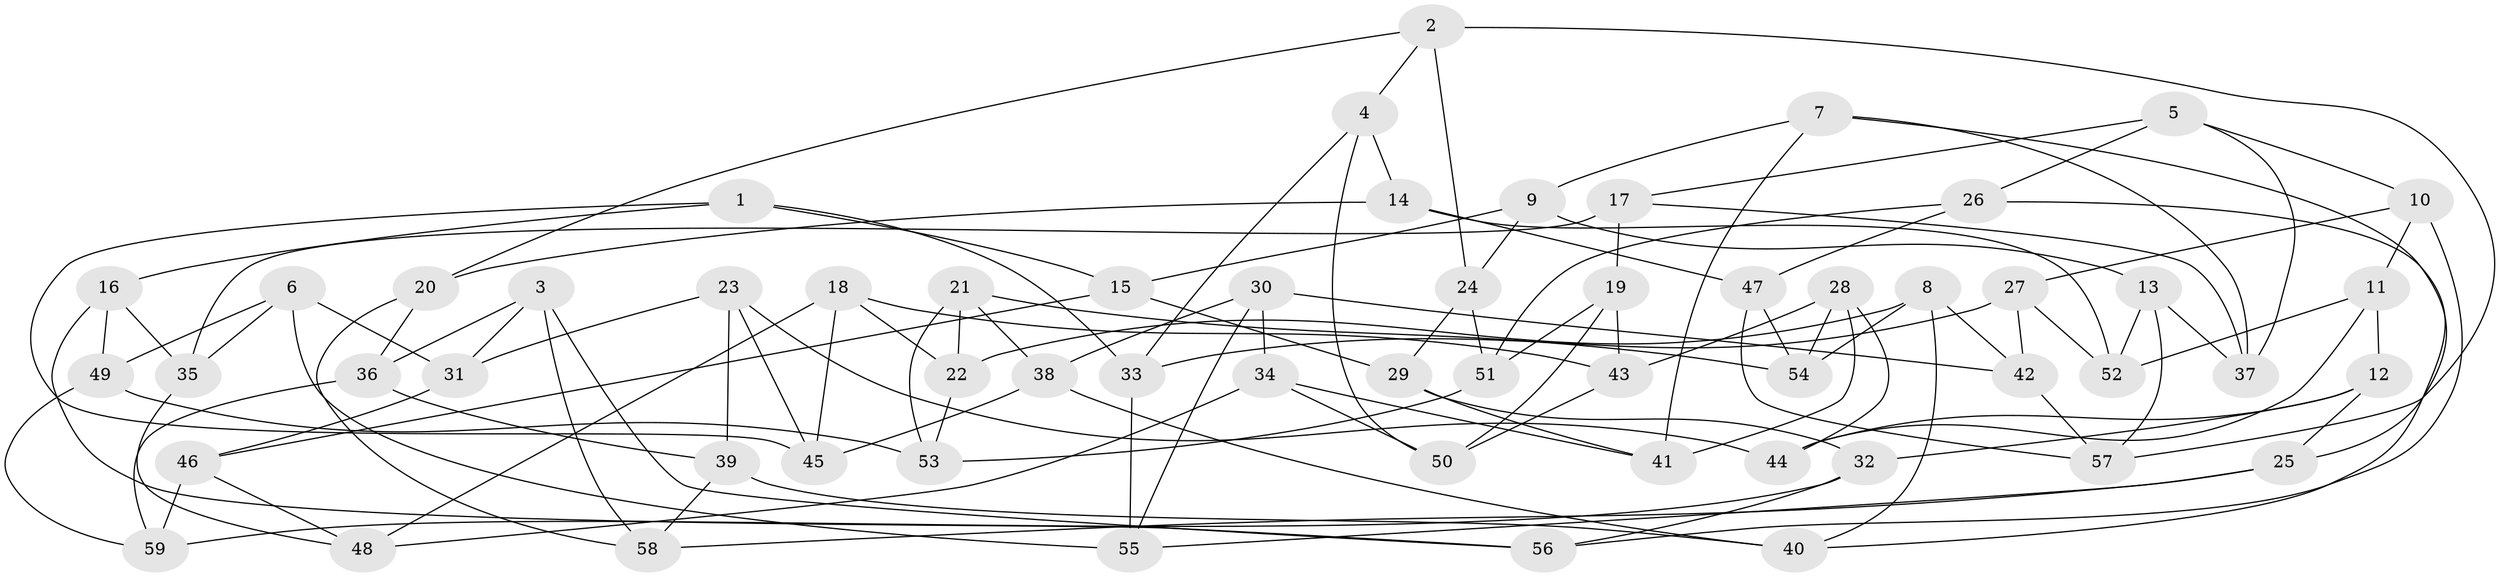 // Generated by graph-tools (version 1.1) at 2025/26/03/09/25 03:26:54]
// undirected, 59 vertices, 118 edges
graph export_dot {
graph [start="1"]
  node [color=gray90,style=filled];
  1;
  2;
  3;
  4;
  5;
  6;
  7;
  8;
  9;
  10;
  11;
  12;
  13;
  14;
  15;
  16;
  17;
  18;
  19;
  20;
  21;
  22;
  23;
  24;
  25;
  26;
  27;
  28;
  29;
  30;
  31;
  32;
  33;
  34;
  35;
  36;
  37;
  38;
  39;
  40;
  41;
  42;
  43;
  44;
  45;
  46;
  47;
  48;
  49;
  50;
  51;
  52;
  53;
  54;
  55;
  56;
  57;
  58;
  59;
  1 -- 16;
  1 -- 15;
  1 -- 45;
  1 -- 33;
  2 -- 24;
  2 -- 57;
  2 -- 20;
  2 -- 4;
  3 -- 58;
  3 -- 36;
  3 -- 31;
  3 -- 56;
  4 -- 33;
  4 -- 50;
  4 -- 14;
  5 -- 10;
  5 -- 37;
  5 -- 17;
  5 -- 26;
  6 -- 31;
  6 -- 49;
  6 -- 35;
  6 -- 55;
  7 -- 37;
  7 -- 25;
  7 -- 9;
  7 -- 41;
  8 -- 22;
  8 -- 40;
  8 -- 42;
  8 -- 54;
  9 -- 24;
  9 -- 13;
  9 -- 15;
  10 -- 27;
  10 -- 56;
  10 -- 11;
  11 -- 52;
  11 -- 44;
  11 -- 12;
  12 -- 25;
  12 -- 32;
  12 -- 44;
  13 -- 57;
  13 -- 37;
  13 -- 52;
  14 -- 20;
  14 -- 47;
  14 -- 52;
  15 -- 46;
  15 -- 29;
  16 -- 49;
  16 -- 35;
  16 -- 56;
  17 -- 35;
  17 -- 37;
  17 -- 19;
  18 -- 48;
  18 -- 43;
  18 -- 22;
  18 -- 45;
  19 -- 50;
  19 -- 43;
  19 -- 51;
  20 -- 36;
  20 -- 58;
  21 -- 22;
  21 -- 53;
  21 -- 38;
  21 -- 54;
  22 -- 53;
  23 -- 45;
  23 -- 31;
  23 -- 39;
  23 -- 44;
  24 -- 51;
  24 -- 29;
  25 -- 58;
  25 -- 55;
  26 -- 40;
  26 -- 47;
  26 -- 51;
  27 -- 42;
  27 -- 52;
  27 -- 33;
  28 -- 44;
  28 -- 54;
  28 -- 43;
  28 -- 41;
  29 -- 32;
  29 -- 41;
  30 -- 34;
  30 -- 38;
  30 -- 55;
  30 -- 42;
  31 -- 46;
  32 -- 59;
  32 -- 56;
  33 -- 55;
  34 -- 50;
  34 -- 41;
  34 -- 48;
  35 -- 48;
  36 -- 39;
  36 -- 59;
  38 -- 40;
  38 -- 45;
  39 -- 58;
  39 -- 40;
  42 -- 57;
  43 -- 50;
  46 -- 48;
  46 -- 59;
  47 -- 54;
  47 -- 57;
  49 -- 53;
  49 -- 59;
  51 -- 53;
}
